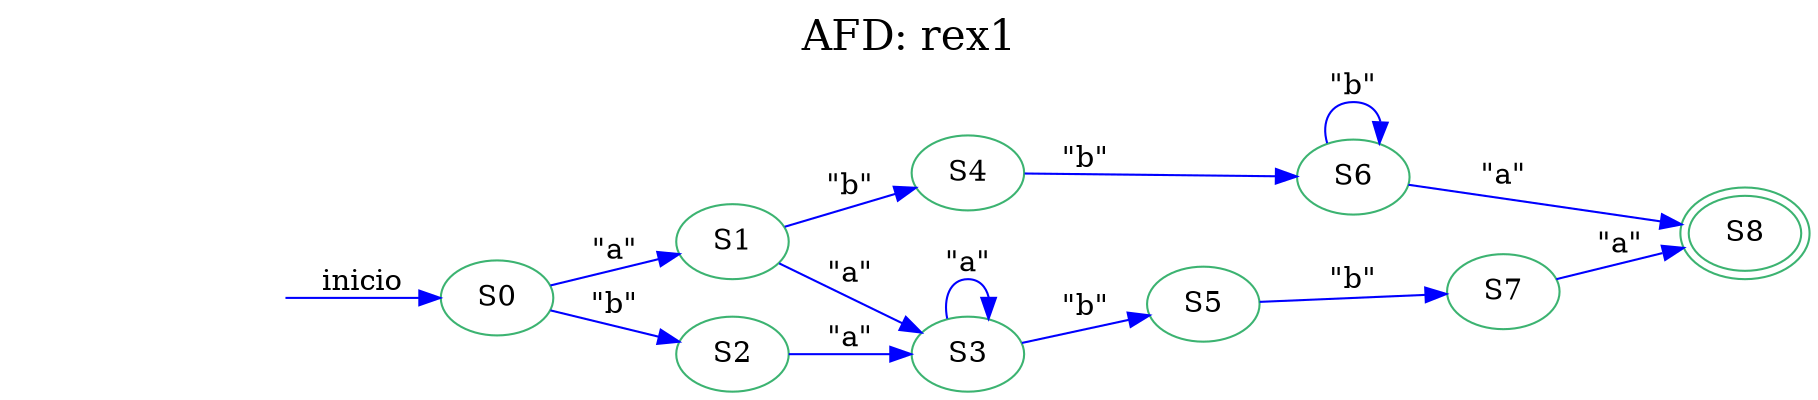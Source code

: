 digraph AFD { 
graph [label="AFD: rex1", labelloc=t, fontsize=20];
rankdir=LR;
edge [color=blue];
node [color = mediumseagreen];
"S0"[ label=S0 ]
"S1"[ label=S1 ]
"S2"[ label=S2 ]
"S3"[ label=S3 ]
"S4"[ label=S4 ]
"S5"[ label=S5 ]
"S6"[ label=S6 ]
"S7"[ label=S7 ]
"S8"[ label=S8 ]
"S8"[peripheries=2]secret_node [style=invis]; 
 secret_node->"S0"[label = "inicio"]; 
"S0"->"S1"[label="\"a\"" ];
"S0"->"S2"[label="\"b\"" ];
"S1"->"S3"[label="\"a\"" ];
"S1"->"S4"[label="\"b\"" ];
"S2"->"S3"[label="\"a\"" ];
"S3"->"S3"[label="\"a\"" ];
"S3"->"S5"[label="\"b\"" ];
"S4"->"S6"[label="\"b\"" ];
"S5"->"S7"[label="\"b\"" ];
"S6"->"S8"[label="\"a\"" ];
"S6"->"S6"[label="\"b\"" ];
"S7"->"S8"[label="\"a\"" ];

}